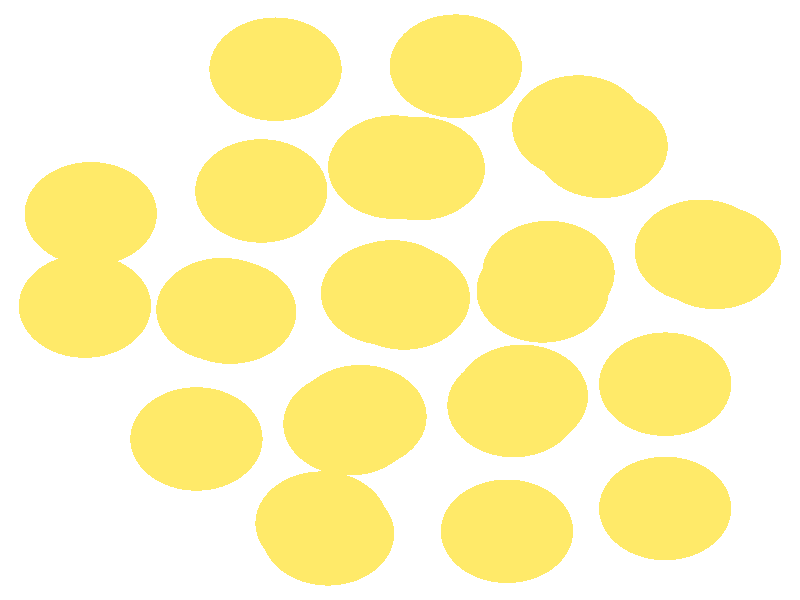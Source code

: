 #include "colors.inc"
#include "finish.inc"

global_settings {assumed_gamma 1 max_trace_level 6}
background {color White}
camera {orthographic
  right -12.34*x up 11.83*y
  direction 1.00*z
  location <0,0,50.00> look_at <0,0,0>}
light_source {<  2.00,   3.00,  40.00> color White
  area_light <0.70, 0, 0>, <0, 0.70, 0>, 3, 3
  adaptive 1 jitter}

#declare simple = finish {phong 0.7}
#declare pale = finish {ambient .5 diffuse .85 roughness .001 specular 0.200 }
#declare intermediate = finish {ambient 0.3 diffuse 0.6 specular 0.10 roughness 0.04 }
#declare vmd = finish {ambient .0 diffuse .65 phong 0.1 phong_size 40. specular 0.500 }
#declare jmol = finish {ambient .2 diffuse .6 specular 1 roughness .001 metallic}
#declare ase2 = finish {ambient 0.05 brilliance 3 diffuse 0.6 metallic specular 0.70 roughness 0.04 reflection 0.15}
#declare ase3 = finish {ambient .15 brilliance 2 diffuse .6 metallic specular 1. roughness .001 reflection .0}
#declare glass = finish {ambient .05 diffuse .3 specular 1. roughness .001}
#declare Rcell = 0.050;
#declare Rbond = 0.100;

#macro atom(LOC, R, COL, FIN)
  sphere{LOC, R texture{pigment{COL} finish{FIN}}}
#end
#macro constrain(LOC, R, COL, FIN)
union{torus{R, Rcell rotate 45*z texture{pigment{COL} finish{FIN}}}
      torus{R, Rcell rotate -45*z texture{pigment{COL} finish{FIN}}}
      translate LOC}
#end

atom(< -4.77,   1.70,  -1.63>, 1.02, rgb <1.00, 0.82, 0.14>, ase3) // #0 
atom(< -1.92,   4.55,  -1.36>, 1.02, rgb <1.00, 0.82, 0.14>, ase3) // #1 
atom(< -1.11,  -4.61,  -0.06>, 1.02, rgb <1.00, 0.82, 0.14>, ase3) // #2 
atom(<  1.88,  -1.90,  -0.04>, 1.02, rgb <1.00, 0.82, 0.14>, ase3) // #3 
atom(<  4.64,   0.96,  -0.29>, 1.02, rgb <1.00, 0.82, 0.14>, ase3) // #4 
atom(< -3.14,  -2.74,  -2.85>, 1.02, rgb <1.00, 0.82, 0.14>, ase3) // #5 
atom(< -0.61,  -2.30,  -1.40>, 1.02, rgb <1.00, 0.82, 0.14>, ase3) // #6 
atom(< -2.62,  -0.24,  -1.37>, 1.02, rgb <1.00, 0.82, 0.14>, ase3) // #7 
atom(< -0.12,   0.16,   0.00>, 1.02, rgb <1.00, 0.82, 0.14>, ase3) // #8 
atom(< -0.20,   0.13,  -2.87>, 1.02, rgb <1.00, 0.82, 0.14>, ase3) // #9 
atom(<  2.29,   0.54,  -1.50>, 1.02, rgb <1.00, 0.82, 0.14>, ase3) // #10 
atom(<  0.29,   2.59,  -1.47>, 1.02, rgb <1.00, 0.82, 0.14>, ase3) // #11 
atom(<  2.75,   3.41,  -0.10>, 1.02, rgb <1.00, 0.82, 0.14>, ase3) // #12 
atom(<  3.11,   3.03,  -2.98>, 1.02, rgb <1.00, 0.82, 0.14>, ase3) // #13 
atom(< -4.86,  -0.12,  -2.55>, 1.02, rgb <1.00, 0.82, 0.14>, ase3) // #14 
atom(< -2.74,  -0.19,  -4.05>, 1.02, rgb <1.00, 0.82, 0.14>, ase3) // #15 
atom(< -2.14,   2.15,  -2.63>, 1.02, rgb <1.00, 0.82, 0.14>, ase3) // #16 
atom(< -0.09,   2.62,  -4.29>, 1.02, rgb <1.00, 0.82, 0.14>, ase3) // #17 
atom(<  0.86,   4.61,  -2.97>, 1.02, rgb <1.00, 0.82, 0.14>, ase3) // #18 
atom(<  1.65,  -4.56,  -1.41>, 1.02, rgb <1.00, 0.82, 0.14>, ase3) // #19 
atom(<  4.09,  -4.11,  -0.03>, 1.02, rgb <1.00, 0.82, 0.14>, ase3) // #20 
atom(<  4.09,  -1.66,  -1.71>, 1.02, rgb <1.00, 0.82, 0.14>, ase3) // #21 
atom(< -1.21,  -4.40,  -2.61>, 1.02, rgb <1.00, 0.82, 0.14>, ase3) // #22 
atom(< -0.78,  -2.44,  -4.39>, 1.02, rgb <1.00, 0.82, 0.14>, ase3) // #23 
atom(<  1.75,  -2.08,  -3.06>, 1.02, rgb <1.00, 0.82, 0.14>, ase3) // #24 
atom(<  2.20,   0.18,  -4.74>, 1.02, rgb <1.00, 0.82, 0.14>, ase3) // #25 
atom(<  4.86,   0.84,  -2.89>, 1.02, rgb <1.00, 0.82, 0.14>, ase3) // #26 
atom(<  0.06,   0.04,  -5.64>, 1.02, rgb <1.00, 0.82, 0.14>, ase3) // #27 
